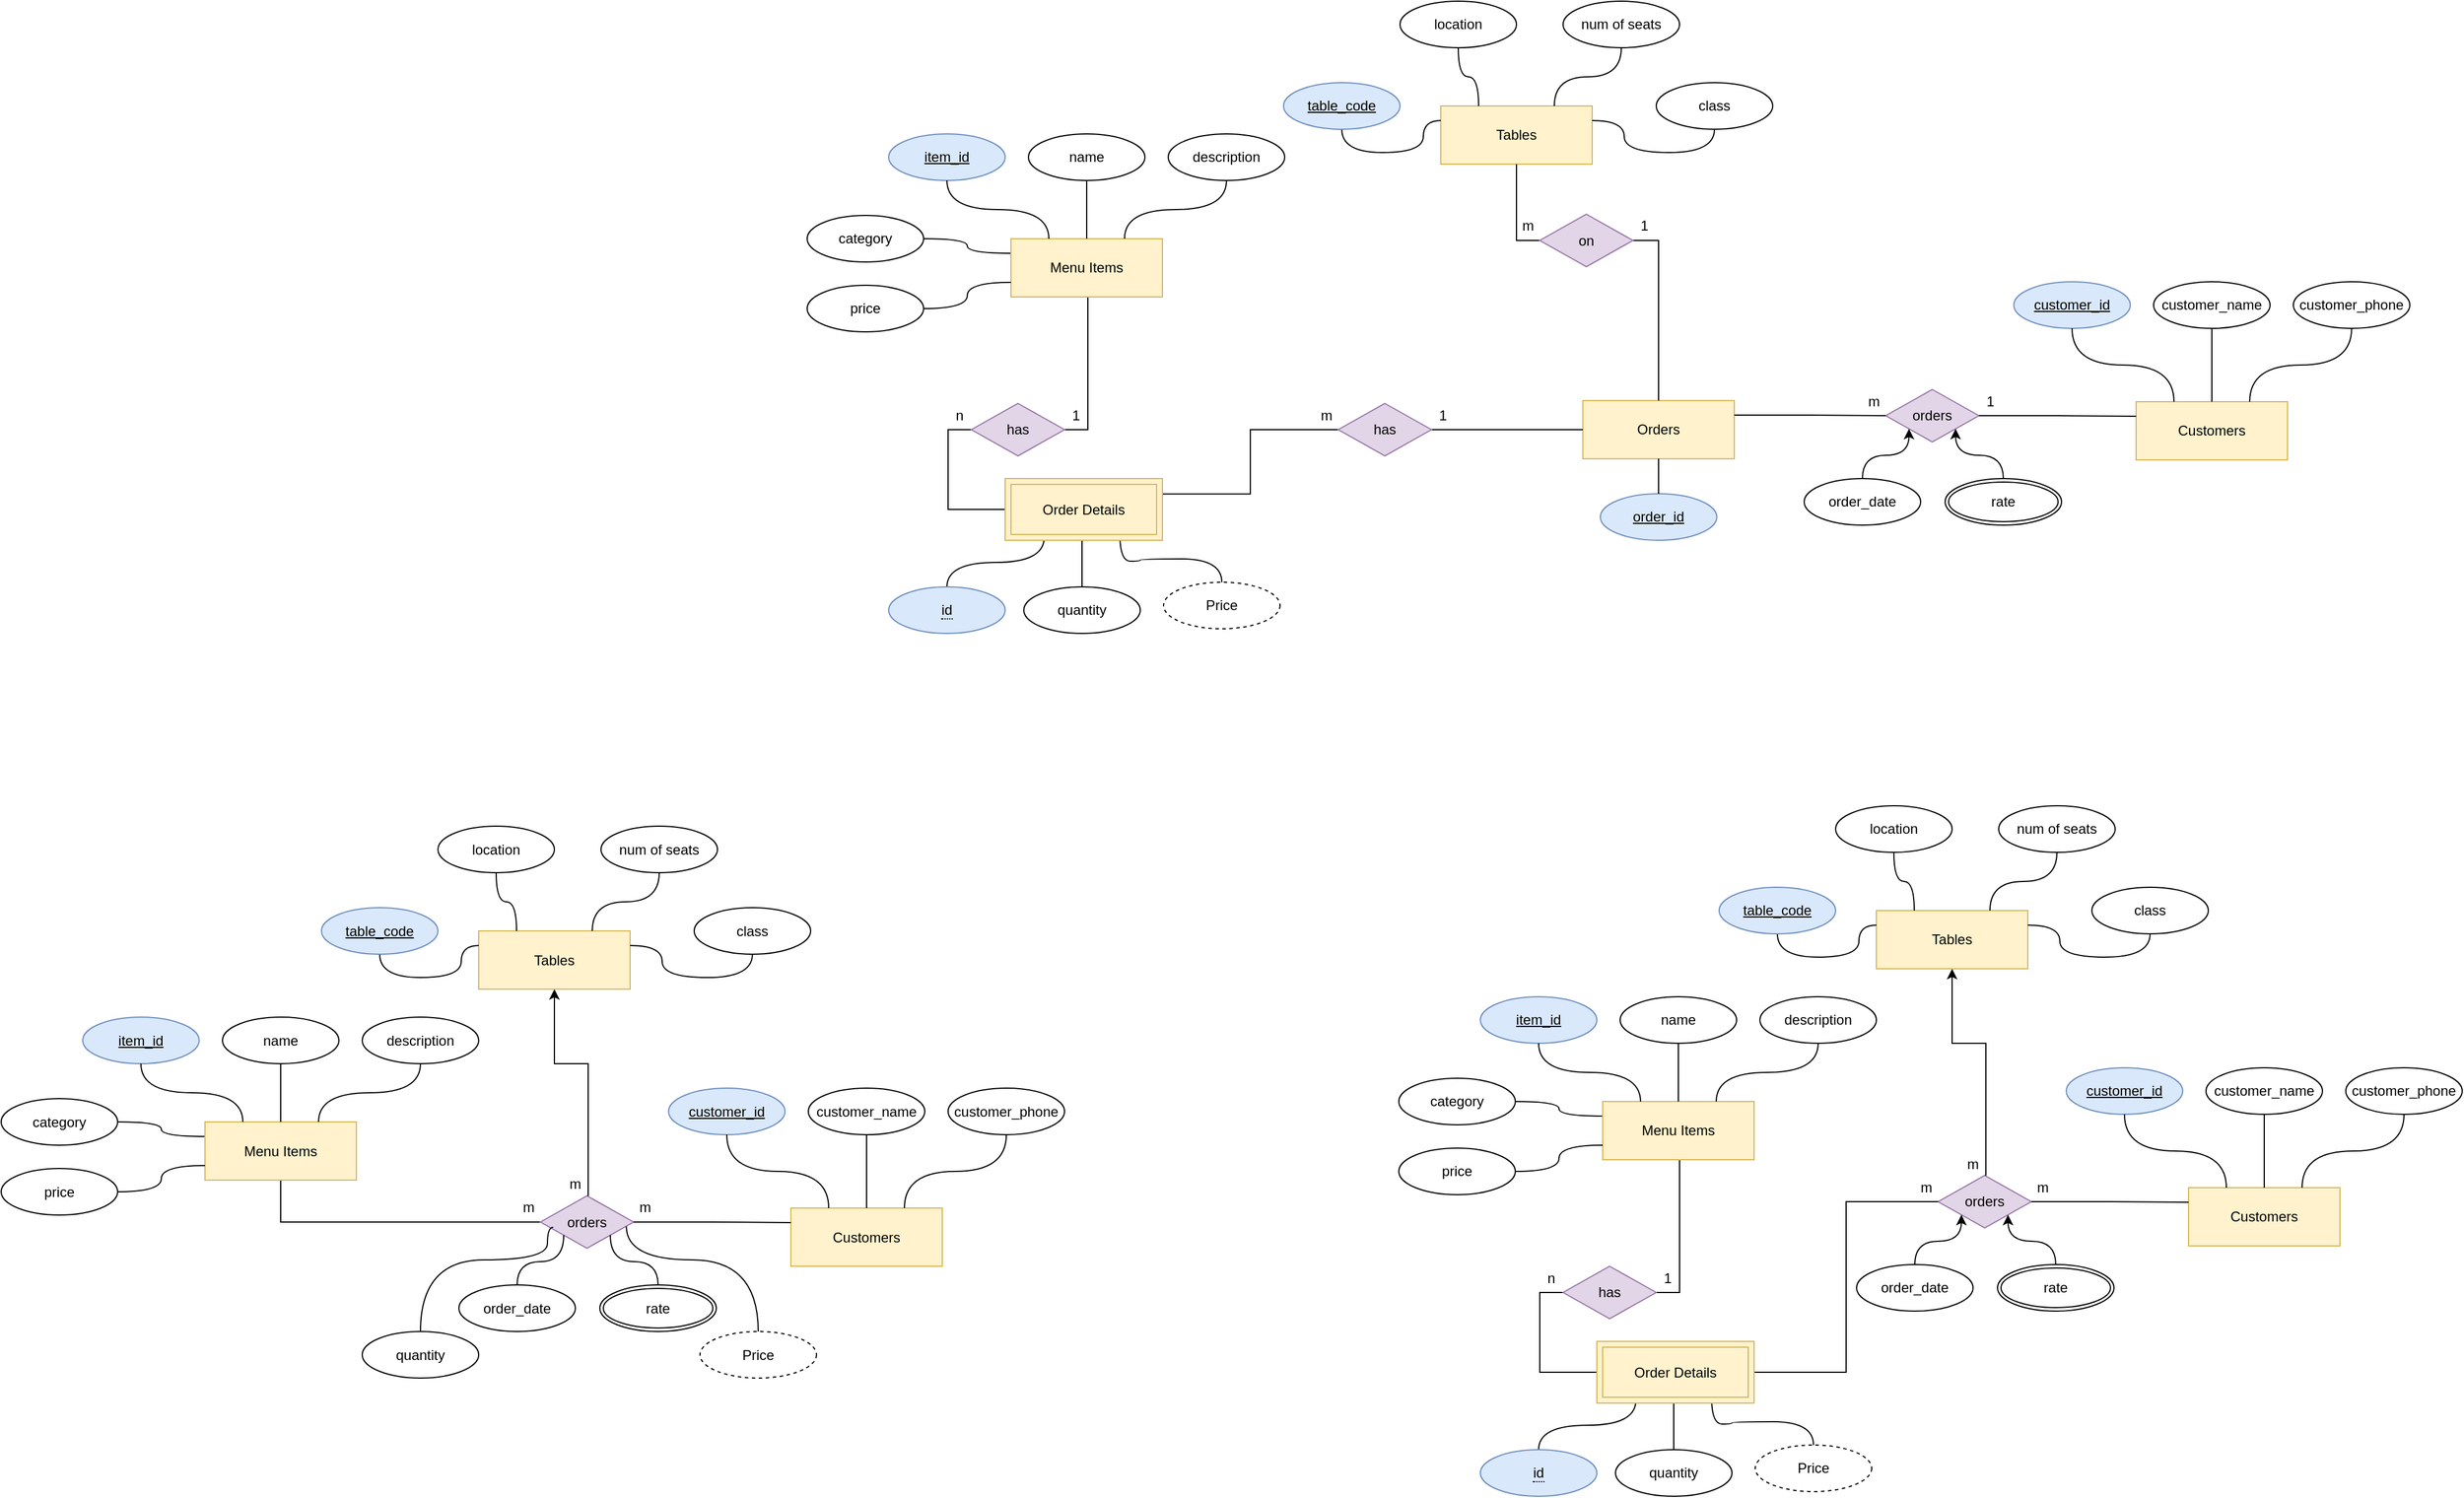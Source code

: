 <mxfile version="24.1.0" type="github">
  <diagram name="Page-1" id="CKj48DAWiWCRyITGraYO">
    <mxGraphModel dx="2562" dy="578" grid="1" gridSize="10" guides="1" tooltips="1" connect="1" arrows="1" fold="1" page="1" pageScale="1" pageWidth="1500" pageHeight="1400" math="0" shadow="0">
      <root>
        <mxCell id="0" />
        <mxCell id="1" parent="0" />
        <mxCell id="1pBHq02dKkBtK17RjuQz-1" value="Customers" style="whiteSpace=wrap;html=1;align=center;fillColor=#fff2cc;strokeColor=#d6b656;" parent="1" vertex="1">
          <mxGeometry x="1203" y="423" width="130" height="50" as="geometry" />
        </mxCell>
        <mxCell id="1pBHq02dKkBtK17RjuQz-2" value="customer_id" style="ellipse;whiteSpace=wrap;html=1;align=center;fontStyle=4;fillColor=#dae8fc;strokeColor=#6c8ebf;" parent="1" vertex="1">
          <mxGeometry x="1098" y="320" width="100" height="40" as="geometry" />
        </mxCell>
        <mxCell id="1pBHq02dKkBtK17RjuQz-3" value="customer_name" style="ellipse;whiteSpace=wrap;html=1;align=center;" parent="1" vertex="1">
          <mxGeometry x="1218" y="320" width="100" height="40" as="geometry" />
        </mxCell>
        <mxCell id="1pBHq02dKkBtK17RjuQz-4" value="customer_phone" style="ellipse;whiteSpace=wrap;html=1;align=center;" parent="1" vertex="1">
          <mxGeometry x="1338" y="320" width="100" height="40" as="geometry" />
        </mxCell>
        <mxCell id="1pBHq02dKkBtK17RjuQz-6" value="" style="endArrow=none;html=1;rounded=0;exitX=0.5;exitY=1;exitDx=0;exitDy=0;entryX=0.25;entryY=0;entryDx=0;entryDy=0;edgeStyle=orthogonalEdgeStyle;curved=1;" parent="1" source="1pBHq02dKkBtK17RjuQz-2" target="1pBHq02dKkBtK17RjuQz-1" edge="1">
          <mxGeometry width="50" height="50" relative="1" as="geometry">
            <mxPoint x="1228" y="470" as="sourcePoint" />
            <mxPoint x="1278" y="420" as="targetPoint" />
          </mxGeometry>
        </mxCell>
        <mxCell id="1pBHq02dKkBtK17RjuQz-7" value="" style="endArrow=none;html=1;rounded=0;exitX=0.5;exitY=1;exitDx=0;exitDy=0;entryX=0.5;entryY=0;entryDx=0;entryDy=0;edgeStyle=orthogonalEdgeStyle;curved=1;" parent="1" source="1pBHq02dKkBtK17RjuQz-3" target="1pBHq02dKkBtK17RjuQz-1" edge="1">
          <mxGeometry width="50" height="50" relative="1" as="geometry">
            <mxPoint x="1228" y="470" as="sourcePoint" />
            <mxPoint x="1278" y="420" as="targetPoint" />
          </mxGeometry>
        </mxCell>
        <mxCell id="1pBHq02dKkBtK17RjuQz-8" value="" style="endArrow=none;html=1;rounded=0;exitX=0.5;exitY=1;exitDx=0;exitDy=0;entryX=0.75;entryY=0;entryDx=0;entryDy=0;edgeStyle=orthogonalEdgeStyle;curved=1;" parent="1" source="1pBHq02dKkBtK17RjuQz-4" target="1pBHq02dKkBtK17RjuQz-1" edge="1">
          <mxGeometry width="50" height="50" relative="1" as="geometry">
            <mxPoint x="1228" y="470" as="sourcePoint" />
            <mxPoint x="1278" y="420" as="targetPoint" />
          </mxGeometry>
        </mxCell>
        <mxCell id="1pBHq02dKkBtK17RjuQz-9" value="Orders" style="whiteSpace=wrap;html=1;align=center;fillColor=#fff2cc;strokeColor=#d6b656;" parent="1" vertex="1">
          <mxGeometry x="728" y="422" width="130" height="50" as="geometry" />
        </mxCell>
        <mxCell id="1pBHq02dKkBtK17RjuQz-11" value="&lt;u&gt;order_id&lt;/u&gt;" style="ellipse;whiteSpace=wrap;html=1;align=center;fillColor=#dae8fc;strokeColor=#6c8ebf;" parent="1" vertex="1">
          <mxGeometry x="743" y="502" width="100" height="40" as="geometry" />
        </mxCell>
        <mxCell id="1pBHq02dKkBtK17RjuQz-14" value="" style="endArrow=none;html=1;rounded=0;exitX=0.5;exitY=0;exitDx=0;exitDy=0;entryX=0.5;entryY=1;entryDx=0;entryDy=0;edgeStyle=orthogonalEdgeStyle;curved=1;" parent="1" source="1pBHq02dKkBtK17RjuQz-11" target="1pBHq02dKkBtK17RjuQz-9" edge="1">
          <mxGeometry width="50" height="50" relative="1" as="geometry">
            <mxPoint x="753" y="482" as="sourcePoint" />
            <mxPoint x="803" y="432" as="targetPoint" />
          </mxGeometry>
        </mxCell>
        <mxCell id="1pBHq02dKkBtK17RjuQz-16" value="orders" style="shape=rhombus;perimeter=rhombusPerimeter;whiteSpace=wrap;html=1;align=center;fillColor=#e1d5e7;strokeColor=#9673a6;" parent="1" vertex="1">
          <mxGeometry x="988" y="412.5" width="80" height="45" as="geometry" />
        </mxCell>
        <mxCell id="1pBHq02dKkBtK17RjuQz-17" value="" style="endArrow=none;html=1;rounded=0;exitX=1;exitY=0.25;exitDx=0;exitDy=0;entryX=0;entryY=0.5;entryDx=0;entryDy=0;edgeStyle=orthogonalEdgeStyle;" parent="1" source="1pBHq02dKkBtK17RjuQz-9" target="1pBHq02dKkBtK17RjuQz-16" edge="1">
          <mxGeometry relative="1" as="geometry">
            <mxPoint x="948" y="432" as="sourcePoint" />
            <mxPoint x="1108" y="432" as="targetPoint" />
          </mxGeometry>
        </mxCell>
        <mxCell id="1pBHq02dKkBtK17RjuQz-18" value="" style="endArrow=none;html=1;rounded=0;entryX=0;entryY=0.25;entryDx=0;entryDy=0;exitX=1;exitY=0.5;exitDx=0;exitDy=0;edgeStyle=orthogonalEdgeStyle;" parent="1" source="1pBHq02dKkBtK17RjuQz-16" target="1pBHq02dKkBtK17RjuQz-1" edge="1">
          <mxGeometry relative="1" as="geometry">
            <mxPoint x="948" y="420" as="sourcePoint" />
            <mxPoint x="1108" y="420" as="targetPoint" />
          </mxGeometry>
        </mxCell>
        <mxCell id="1pBHq02dKkBtK17RjuQz-19" value="1" style="text;html=1;strokeColor=none;fillColor=none;align=center;verticalAlign=middle;whiteSpace=wrap;rounded=0;" parent="1" vertex="1">
          <mxGeometry x="1068" y="412.5" width="20" height="20" as="geometry" />
        </mxCell>
        <mxCell id="1pBHq02dKkBtK17RjuQz-22" value="m" style="text;html=1;strokeColor=none;fillColor=none;align=center;verticalAlign=middle;whiteSpace=wrap;rounded=0;" parent="1" vertex="1">
          <mxGeometry x="968" y="412.5" width="20" height="20" as="geometry" />
        </mxCell>
        <mxCell id="1pBHq02dKkBtK17RjuQz-91" style="edgeStyle=orthogonalEdgeStyle;rounded=0;orthogonalLoop=1;jettySize=auto;html=1;entryX=0;entryY=0.5;entryDx=0;entryDy=0;endArrow=none;endFill=0;exitX=0;exitY=0.5;exitDx=0;exitDy=0;" parent="1" source="1pBHq02dKkBtK17RjuQz-92" target="1pBHq02dKkBtK17RjuQz-44" edge="1">
          <mxGeometry relative="1" as="geometry">
            <mxPoint x="208" y="512" as="sourcePoint" />
          </mxGeometry>
        </mxCell>
        <mxCell id="1pBHq02dKkBtK17RjuQz-89" style="edgeStyle=orthogonalEdgeStyle;rounded=0;orthogonalLoop=1;jettySize=auto;html=1;exitX=0.5;exitY=0;exitDx=0;exitDy=0;entryX=0.25;entryY=1;entryDx=0;entryDy=0;curved=1;endArrow=none;endFill=0;" parent="1" source="1pBHq02dKkBtK17RjuQz-93" edge="1">
          <mxGeometry relative="1" as="geometry">
            <mxPoint x="178" y="578" as="sourcePoint" />
            <mxPoint x="265.5" y="539" as="targetPoint" />
          </mxGeometry>
        </mxCell>
        <mxCell id="1pBHq02dKkBtK17RjuQz-88" style="edgeStyle=orthogonalEdgeStyle;rounded=0;orthogonalLoop=1;jettySize=auto;html=1;exitX=0.5;exitY=0;exitDx=0;exitDy=0;entryX=0.5;entryY=1;entryDx=0;entryDy=0;endArrow=none;endFill=0;" parent="1" source="1pBHq02dKkBtK17RjuQz-26" edge="1">
          <mxGeometry relative="1" as="geometry">
            <mxPoint x="298" y="539" as="targetPoint" />
          </mxGeometry>
        </mxCell>
        <mxCell id="1pBHq02dKkBtK17RjuQz-26" value="quantity" style="ellipse;whiteSpace=wrap;html=1;align=center;" parent="1" vertex="1">
          <mxGeometry x="248" y="582" width="100" height="40" as="geometry" />
        </mxCell>
        <mxCell id="1pBHq02dKkBtK17RjuQz-35" style="edgeStyle=orthogonalEdgeStyle;rounded=0;orthogonalLoop=1;jettySize=auto;html=1;exitX=1;exitY=0.5;exitDx=0;exitDy=0;entryX=0;entryY=0.5;entryDx=0;entryDy=0;endArrow=none;endFill=0;" parent="1" source="1pBHq02dKkBtK17RjuQz-31" target="1pBHq02dKkBtK17RjuQz-9" edge="1">
          <mxGeometry relative="1" as="geometry">
            <mxPoint x="648" y="447.19" as="targetPoint" />
          </mxGeometry>
        </mxCell>
        <mxCell id="1pBHq02dKkBtK17RjuQz-36" style="edgeStyle=orthogonalEdgeStyle;rounded=0;orthogonalLoop=1;jettySize=auto;html=1;exitX=0;exitY=0.5;exitDx=0;exitDy=0;endArrow=none;endFill=0;entryX=1;entryY=0.25;entryDx=0;entryDy=0;" parent="1" source="1pBHq02dKkBtK17RjuQz-31" target="1pBHq02dKkBtK17RjuQz-92" edge="1">
          <mxGeometry relative="1" as="geometry">
            <mxPoint x="388" y="502" as="targetPoint" />
          </mxGeometry>
        </mxCell>
        <mxCell id="1pBHq02dKkBtK17RjuQz-31" value="has" style="shape=rhombus;perimeter=rhombusPerimeter;whiteSpace=wrap;html=1;align=center;fillColor=#e1d5e7;strokeColor=#9673a6;" parent="1" vertex="1">
          <mxGeometry x="518" y="424.5" width="80" height="45" as="geometry" />
        </mxCell>
        <mxCell id="1pBHq02dKkBtK17RjuQz-32" value="1" style="text;html=1;strokeColor=none;fillColor=none;align=center;verticalAlign=middle;whiteSpace=wrap;rounded=0;" parent="1" vertex="1">
          <mxGeometry x="598" y="424.5" width="20" height="20" as="geometry" />
        </mxCell>
        <mxCell id="1pBHq02dKkBtK17RjuQz-33" value="m" style="text;html=1;strokeColor=none;fillColor=none;align=center;verticalAlign=middle;whiteSpace=wrap;rounded=0;" parent="1" vertex="1">
          <mxGeometry x="498" y="424.5" width="20" height="20" as="geometry" />
        </mxCell>
        <mxCell id="1pBHq02dKkBtK17RjuQz-87" style="edgeStyle=orthogonalEdgeStyle;rounded=0;orthogonalLoop=1;jettySize=auto;html=1;exitX=0.5;exitY=0;exitDx=0;exitDy=0;entryX=0.75;entryY=1;entryDx=0;entryDy=0;curved=1;endArrow=none;endFill=0;" parent="1" source="1pBHq02dKkBtK17RjuQz-34" edge="1">
          <mxGeometry relative="1" as="geometry">
            <mxPoint x="330.5" y="539" as="targetPoint" />
          </mxGeometry>
        </mxCell>
        <mxCell id="1pBHq02dKkBtK17RjuQz-34" value="Price" style="ellipse;whiteSpace=wrap;html=1;align=center;dashed=1;" parent="1" vertex="1">
          <mxGeometry x="368" y="578" width="100" height="40" as="geometry" />
        </mxCell>
        <mxCell id="1pBHq02dKkBtK17RjuQz-55" style="edgeStyle=orthogonalEdgeStyle;rounded=0;orthogonalLoop=1;jettySize=auto;html=1;exitX=0;exitY=0.25;exitDx=0;exitDy=0;entryX=1;entryY=0.5;entryDx=0;entryDy=0;curved=1;endArrow=none;endFill=0;" parent="1" source="1pBHq02dKkBtK17RjuQz-37" target="1pBHq02dKkBtK17RjuQz-51" edge="1">
          <mxGeometry relative="1" as="geometry" />
        </mxCell>
        <mxCell id="1pBHq02dKkBtK17RjuQz-90" style="edgeStyle=orthogonalEdgeStyle;rounded=0;orthogonalLoop=1;jettySize=auto;html=1;exitX=0.5;exitY=1;exitDx=0;exitDy=0;entryX=1;entryY=0.5;entryDx=0;entryDy=0;endArrow=none;endFill=0;" parent="1" source="1pBHq02dKkBtK17RjuQz-37" target="1pBHq02dKkBtK17RjuQz-44" edge="1">
          <mxGeometry relative="1" as="geometry">
            <Array as="points">
              <mxPoint x="273" y="333" />
              <mxPoint x="303" y="333" />
              <mxPoint x="303" y="447" />
            </Array>
          </mxGeometry>
        </mxCell>
        <mxCell id="1pBHq02dKkBtK17RjuQz-37" value="Menu Items" style="whiteSpace=wrap;html=1;align=center;fillColor=#fff2cc;strokeColor=#d6b656;" parent="1" vertex="1">
          <mxGeometry x="237" y="283" width="130" height="50" as="geometry" />
        </mxCell>
        <mxCell id="1pBHq02dKkBtK17RjuQz-38" value="item_id" style="ellipse;whiteSpace=wrap;html=1;align=center;fontStyle=4;fillColor=#dae8fc;strokeColor=#6c8ebf;" parent="1" vertex="1">
          <mxGeometry x="132" y="193" width="100" height="40" as="geometry" />
        </mxCell>
        <mxCell id="1pBHq02dKkBtK17RjuQz-39" value="name" style="ellipse;whiteSpace=wrap;html=1;align=center;" parent="1" vertex="1">
          <mxGeometry x="252" y="193" width="100" height="40" as="geometry" />
        </mxCell>
        <mxCell id="1pBHq02dKkBtK17RjuQz-40" value="" style="endArrow=none;html=1;rounded=0;exitX=0.5;exitY=1;exitDx=0;exitDy=0;entryX=0.25;entryY=0;entryDx=0;entryDy=0;edgeStyle=orthogonalEdgeStyle;curved=1;" parent="1" source="1pBHq02dKkBtK17RjuQz-38" target="1pBHq02dKkBtK17RjuQz-37" edge="1">
          <mxGeometry width="50" height="50" relative="1" as="geometry">
            <mxPoint x="262" y="343" as="sourcePoint" />
            <mxPoint x="312" y="293" as="targetPoint" />
          </mxGeometry>
        </mxCell>
        <mxCell id="1pBHq02dKkBtK17RjuQz-41" value="" style="endArrow=none;html=1;rounded=0;exitX=0.5;exitY=1;exitDx=0;exitDy=0;entryX=0.5;entryY=0;entryDx=0;entryDy=0;edgeStyle=orthogonalEdgeStyle;curved=1;" parent="1" source="1pBHq02dKkBtK17RjuQz-39" target="1pBHq02dKkBtK17RjuQz-37" edge="1">
          <mxGeometry width="50" height="50" relative="1" as="geometry">
            <mxPoint x="262" y="343" as="sourcePoint" />
            <mxPoint x="312" y="293" as="targetPoint" />
          </mxGeometry>
        </mxCell>
        <mxCell id="1pBHq02dKkBtK17RjuQz-42" value="" style="endArrow=none;html=1;rounded=0;exitX=0.5;exitY=1;exitDx=0;exitDy=0;entryX=0.75;entryY=0;entryDx=0;entryDy=0;edgeStyle=orthogonalEdgeStyle;curved=1;" parent="1" source="1pBHq02dKkBtK17RjuQz-49" target="1pBHq02dKkBtK17RjuQz-37" edge="1">
          <mxGeometry width="50" height="50" relative="1" as="geometry">
            <mxPoint x="422.0" y="233" as="sourcePoint" />
            <mxPoint x="312" y="293" as="targetPoint" />
          </mxGeometry>
        </mxCell>
        <mxCell id="1pBHq02dKkBtK17RjuQz-44" value="has" style="shape=rhombus;perimeter=rhombusPerimeter;whiteSpace=wrap;html=1;align=center;fillColor=#e1d5e7;strokeColor=#9673a6;" parent="1" vertex="1">
          <mxGeometry x="203" y="424.5" width="80" height="45" as="geometry" />
        </mxCell>
        <mxCell id="1pBHq02dKkBtK17RjuQz-45" value="1" style="text;html=1;strokeColor=none;fillColor=none;align=center;verticalAlign=middle;whiteSpace=wrap;rounded=0;" parent="1" vertex="1">
          <mxGeometry x="283" y="424.5" width="20" height="20" as="geometry" />
        </mxCell>
        <mxCell id="1pBHq02dKkBtK17RjuQz-46" value="n" style="text;html=1;strokeColor=none;fillColor=none;align=center;verticalAlign=middle;whiteSpace=wrap;rounded=0;" parent="1" vertex="1">
          <mxGeometry x="183" y="424.5" width="20" height="20" as="geometry" />
        </mxCell>
        <mxCell id="1pBHq02dKkBtK17RjuQz-49" value="description" style="ellipse;whiteSpace=wrap;html=1;align=center;" parent="1" vertex="1">
          <mxGeometry x="372" y="193" width="100" height="40" as="geometry" />
        </mxCell>
        <mxCell id="1pBHq02dKkBtK17RjuQz-51" value="category" style="ellipse;whiteSpace=wrap;html=1;align=center;" parent="1" vertex="1">
          <mxGeometry x="62" y="263" width="100" height="40" as="geometry" />
        </mxCell>
        <mxCell id="1pBHq02dKkBtK17RjuQz-56" style="edgeStyle=orthogonalEdgeStyle;rounded=0;orthogonalLoop=1;jettySize=auto;html=1;exitX=1;exitY=0.5;exitDx=0;exitDy=0;entryX=0;entryY=0.75;entryDx=0;entryDy=0;curved=1;endArrow=none;endFill=0;" parent="1" source="1pBHq02dKkBtK17RjuQz-52" target="1pBHq02dKkBtK17RjuQz-37" edge="1">
          <mxGeometry relative="1" as="geometry" />
        </mxCell>
        <mxCell id="1pBHq02dKkBtK17RjuQz-52" value="price" style="ellipse;whiteSpace=wrap;html=1;align=center;" parent="1" vertex="1">
          <mxGeometry x="62" y="323" width="100" height="40" as="geometry" />
        </mxCell>
        <mxCell id="1pBHq02dKkBtK17RjuQz-110" style="edgeStyle=orthogonalEdgeStyle;rounded=0;orthogonalLoop=1;jettySize=auto;html=1;exitX=0.5;exitY=0;exitDx=0;exitDy=0;entryX=0;entryY=1;entryDx=0;entryDy=0;curved=1;" parent="1" source="1pBHq02dKkBtK17RjuQz-57" target="1pBHq02dKkBtK17RjuQz-16" edge="1">
          <mxGeometry relative="1" as="geometry" />
        </mxCell>
        <mxCell id="1pBHq02dKkBtK17RjuQz-57" value="order_date" style="ellipse;whiteSpace=wrap;html=1;align=center;" parent="1" vertex="1">
          <mxGeometry x="918" y="489" width="100" height="40" as="geometry" />
        </mxCell>
        <mxCell id="1pBHq02dKkBtK17RjuQz-60" value="Tables" style="whiteSpace=wrap;html=1;align=center;fillColor=#fff2cc;strokeColor=#d6b656;" parent="1" vertex="1">
          <mxGeometry x="606" y="169" width="130" height="50" as="geometry" />
        </mxCell>
        <mxCell id="1pBHq02dKkBtK17RjuQz-82" style="edgeStyle=orthogonalEdgeStyle;rounded=0;orthogonalLoop=1;jettySize=auto;html=1;exitX=0.5;exitY=1;exitDx=0;exitDy=0;entryX=0;entryY=0.25;entryDx=0;entryDy=0;curved=1;endArrow=none;endFill=0;" parent="1" source="1pBHq02dKkBtK17RjuQz-61" target="1pBHq02dKkBtK17RjuQz-60" edge="1">
          <mxGeometry relative="1" as="geometry" />
        </mxCell>
        <mxCell id="1pBHq02dKkBtK17RjuQz-61" value="table_code" style="ellipse;whiteSpace=wrap;html=1;align=center;fontStyle=4;fillColor=#dae8fc;strokeColor=#6c8ebf;" parent="1" vertex="1">
          <mxGeometry x="471" y="149" width="100" height="40" as="geometry" />
        </mxCell>
        <mxCell id="1pBHq02dKkBtK17RjuQz-83" style="edgeStyle=orthogonalEdgeStyle;rounded=0;orthogonalLoop=1;jettySize=auto;html=1;exitX=0.5;exitY=1;exitDx=0;exitDy=0;entryX=0.25;entryY=0;entryDx=0;entryDy=0;curved=1;endArrow=none;endFill=0;" parent="1" source="1pBHq02dKkBtK17RjuQz-62" target="1pBHq02dKkBtK17RjuQz-60" edge="1">
          <mxGeometry relative="1" as="geometry" />
        </mxCell>
        <mxCell id="1pBHq02dKkBtK17RjuQz-62" value="location" style="ellipse;whiteSpace=wrap;html=1;align=center;" parent="1" vertex="1">
          <mxGeometry x="571" y="79" width="100" height="40" as="geometry" />
        </mxCell>
        <mxCell id="1pBHq02dKkBtK17RjuQz-78" style="edgeStyle=orthogonalEdgeStyle;rounded=0;orthogonalLoop=1;jettySize=auto;html=1;exitX=0.5;exitY=1;exitDx=0;exitDy=0;entryX=0.75;entryY=0;entryDx=0;entryDy=0;endArrow=none;endFill=0;curved=1;" parent="1" source="1pBHq02dKkBtK17RjuQz-63" target="1pBHq02dKkBtK17RjuQz-60" edge="1">
          <mxGeometry relative="1" as="geometry" />
        </mxCell>
        <mxCell id="1pBHq02dKkBtK17RjuQz-63" value="num of seats" style="ellipse;whiteSpace=wrap;html=1;align=center;" parent="1" vertex="1">
          <mxGeometry x="711" y="79" width="100" height="40" as="geometry" />
        </mxCell>
        <mxCell id="1pBHq02dKkBtK17RjuQz-81" style="edgeStyle=orthogonalEdgeStyle;rounded=0;orthogonalLoop=1;jettySize=auto;html=1;exitX=0.5;exitY=1;exitDx=0;exitDy=0;entryX=1;entryY=0.25;entryDx=0;entryDy=0;curved=1;endArrow=none;endFill=0;" parent="1" source="1pBHq02dKkBtK17RjuQz-67" target="1pBHq02dKkBtK17RjuQz-60" edge="1">
          <mxGeometry relative="1" as="geometry" />
        </mxCell>
        <mxCell id="1pBHq02dKkBtK17RjuQz-67" value="class" style="ellipse;whiteSpace=wrap;html=1;align=center;" parent="1" vertex="1">
          <mxGeometry x="791" y="149" width="100" height="40" as="geometry" />
        </mxCell>
        <mxCell id="1pBHq02dKkBtK17RjuQz-84" style="edgeStyle=orthogonalEdgeStyle;rounded=0;orthogonalLoop=1;jettySize=auto;html=1;exitX=0;exitY=0.5;exitDx=0;exitDy=0;entryX=0.5;entryY=1;entryDx=0;entryDy=0;endArrow=none;endFill=0;" parent="1" source="1pBHq02dKkBtK17RjuQz-73" target="1pBHq02dKkBtK17RjuQz-60" edge="1">
          <mxGeometry relative="1" as="geometry" />
        </mxCell>
        <mxCell id="1pBHq02dKkBtK17RjuQz-86" style="edgeStyle=orthogonalEdgeStyle;rounded=0;orthogonalLoop=1;jettySize=auto;html=1;exitX=1;exitY=0.5;exitDx=0;exitDy=0;entryX=0.5;entryY=0;entryDx=0;entryDy=0;endArrow=none;endFill=0;" parent="1" source="1pBHq02dKkBtK17RjuQz-73" target="1pBHq02dKkBtK17RjuQz-9" edge="1">
          <mxGeometry relative="1" as="geometry" />
        </mxCell>
        <mxCell id="1pBHq02dKkBtK17RjuQz-73" value="on" style="shape=rhombus;perimeter=rhombusPerimeter;whiteSpace=wrap;html=1;align=center;fillColor=#e1d5e7;strokeColor=#9673a6;" parent="1" vertex="1">
          <mxGeometry x="691" y="262" width="80" height="45" as="geometry" />
        </mxCell>
        <mxCell id="1pBHq02dKkBtK17RjuQz-74" value="1" style="text;html=1;strokeColor=none;fillColor=none;align=center;verticalAlign=middle;whiteSpace=wrap;rounded=0;" parent="1" vertex="1">
          <mxGeometry x="771" y="262" width="20" height="20" as="geometry" />
        </mxCell>
        <mxCell id="1pBHq02dKkBtK17RjuQz-75" value="m" style="text;html=1;strokeColor=none;fillColor=none;align=center;verticalAlign=middle;whiteSpace=wrap;rounded=0;" parent="1" vertex="1">
          <mxGeometry x="671" y="262" width="20" height="20" as="geometry" />
        </mxCell>
        <mxCell id="1pBHq02dKkBtK17RjuQz-92" value="Order Details" style="shape=ext;margin=3;double=1;whiteSpace=wrap;html=1;align=center;fillColor=#fff2cc;strokeColor=#d6b656;" parent="1" vertex="1">
          <mxGeometry x="232" y="489" width="135" height="53" as="geometry" />
        </mxCell>
        <mxCell id="1pBHq02dKkBtK17RjuQz-93" value="&lt;span style=&quot;border-bottom: 1px dotted&quot;&gt;id&lt;/span&gt;" style="ellipse;whiteSpace=wrap;html=1;align=center;fillColor=#dae8fc;strokeColor=#6c8ebf;" parent="1" vertex="1">
          <mxGeometry x="132" y="582" width="100" height="40" as="geometry" />
        </mxCell>
        <mxCell id="1pBHq02dKkBtK17RjuQz-111" style="edgeStyle=orthogonalEdgeStyle;rounded=0;orthogonalLoop=1;jettySize=auto;html=1;exitX=0.5;exitY=0;exitDx=0;exitDy=0;entryX=1;entryY=1;entryDx=0;entryDy=0;curved=1;" parent="1" source="1pBHq02dKkBtK17RjuQz-109" target="1pBHq02dKkBtK17RjuQz-16" edge="1">
          <mxGeometry relative="1" as="geometry" />
        </mxCell>
        <mxCell id="1pBHq02dKkBtK17RjuQz-109" value="rate" style="ellipse;shape=doubleEllipse;margin=3;whiteSpace=wrap;html=1;align=center;" parent="1" vertex="1">
          <mxGeometry x="1039" y="489" width="100" height="40" as="geometry" />
        </mxCell>
        <mxCell id="kIKHbUtZ5n_wdD_s_o---1" value="Customers" style="whiteSpace=wrap;html=1;align=center;fillColor=#fff2cc;strokeColor=#d6b656;" vertex="1" parent="1">
          <mxGeometry x="1248" y="1098" width="130" height="50" as="geometry" />
        </mxCell>
        <mxCell id="kIKHbUtZ5n_wdD_s_o---2" value="customer_id" style="ellipse;whiteSpace=wrap;html=1;align=center;fontStyle=4;fillColor=#dae8fc;strokeColor=#6c8ebf;" vertex="1" parent="1">
          <mxGeometry x="1143" y="995" width="100" height="40" as="geometry" />
        </mxCell>
        <mxCell id="kIKHbUtZ5n_wdD_s_o---3" value="customer_name" style="ellipse;whiteSpace=wrap;html=1;align=center;" vertex="1" parent="1">
          <mxGeometry x="1263" y="995" width="100" height="40" as="geometry" />
        </mxCell>
        <mxCell id="kIKHbUtZ5n_wdD_s_o---4" value="customer_phone" style="ellipse;whiteSpace=wrap;html=1;align=center;" vertex="1" parent="1">
          <mxGeometry x="1383" y="995" width="100" height="40" as="geometry" />
        </mxCell>
        <mxCell id="kIKHbUtZ5n_wdD_s_o---5" value="" style="endArrow=none;html=1;rounded=0;exitX=0.5;exitY=1;exitDx=0;exitDy=0;entryX=0.25;entryY=0;entryDx=0;entryDy=0;edgeStyle=orthogonalEdgeStyle;curved=1;" edge="1" parent="1" source="kIKHbUtZ5n_wdD_s_o---2" target="kIKHbUtZ5n_wdD_s_o---1">
          <mxGeometry width="50" height="50" relative="1" as="geometry">
            <mxPoint x="1273" y="1145" as="sourcePoint" />
            <mxPoint x="1323" y="1095" as="targetPoint" />
          </mxGeometry>
        </mxCell>
        <mxCell id="kIKHbUtZ5n_wdD_s_o---6" value="" style="endArrow=none;html=1;rounded=0;exitX=0.5;exitY=1;exitDx=0;exitDy=0;entryX=0.5;entryY=0;entryDx=0;entryDy=0;edgeStyle=orthogonalEdgeStyle;curved=1;" edge="1" parent="1" source="kIKHbUtZ5n_wdD_s_o---3" target="kIKHbUtZ5n_wdD_s_o---1">
          <mxGeometry width="50" height="50" relative="1" as="geometry">
            <mxPoint x="1273" y="1145" as="sourcePoint" />
            <mxPoint x="1323" y="1095" as="targetPoint" />
          </mxGeometry>
        </mxCell>
        <mxCell id="kIKHbUtZ5n_wdD_s_o---7" value="" style="endArrow=none;html=1;rounded=0;exitX=0.5;exitY=1;exitDx=0;exitDy=0;entryX=0.75;entryY=0;entryDx=0;entryDy=0;edgeStyle=orthogonalEdgeStyle;curved=1;" edge="1" parent="1" source="kIKHbUtZ5n_wdD_s_o---4" target="kIKHbUtZ5n_wdD_s_o---1">
          <mxGeometry width="50" height="50" relative="1" as="geometry">
            <mxPoint x="1273" y="1145" as="sourcePoint" />
            <mxPoint x="1323" y="1095" as="targetPoint" />
          </mxGeometry>
        </mxCell>
        <mxCell id="kIKHbUtZ5n_wdD_s_o---62" style="edgeStyle=orthogonalEdgeStyle;rounded=0;orthogonalLoop=1;jettySize=auto;html=1;exitX=0.5;exitY=0;exitDx=0;exitDy=0;entryX=0.5;entryY=1;entryDx=0;entryDy=0;" edge="1" parent="1" source="kIKHbUtZ5n_wdD_s_o---11" target="kIKHbUtZ5n_wdD_s_o---44">
          <mxGeometry relative="1" as="geometry">
            <Array as="points">
              <mxPoint x="1074" y="974" />
              <mxPoint x="1045" y="974" />
            </Array>
          </mxGeometry>
        </mxCell>
        <mxCell id="kIKHbUtZ5n_wdD_s_o---11" value="orders" style="shape=rhombus;perimeter=rhombusPerimeter;whiteSpace=wrap;html=1;align=center;fillColor=#e1d5e7;strokeColor=#9673a6;" vertex="1" parent="1">
          <mxGeometry x="1033" y="1087.5" width="80" height="45" as="geometry" />
        </mxCell>
        <mxCell id="kIKHbUtZ5n_wdD_s_o---12" value="" style="endArrow=none;html=1;rounded=0;exitX=1;exitY=0.5;exitDx=0;exitDy=0;entryX=0;entryY=0.5;entryDx=0;entryDy=0;edgeStyle=orthogonalEdgeStyle;" edge="1" parent="1" source="kIKHbUtZ5n_wdD_s_o---58" target="kIKHbUtZ5n_wdD_s_o---11">
          <mxGeometry relative="1" as="geometry">
            <mxPoint x="903" y="1109.5" as="sourcePoint" />
            <mxPoint x="1153" y="1107" as="targetPoint" />
          </mxGeometry>
        </mxCell>
        <mxCell id="kIKHbUtZ5n_wdD_s_o---13" value="" style="endArrow=none;html=1;rounded=0;entryX=0;entryY=0.25;entryDx=0;entryDy=0;exitX=1;exitY=0.5;exitDx=0;exitDy=0;edgeStyle=orthogonalEdgeStyle;" edge="1" parent="1" source="kIKHbUtZ5n_wdD_s_o---11" target="kIKHbUtZ5n_wdD_s_o---1">
          <mxGeometry relative="1" as="geometry">
            <mxPoint x="993" y="1095" as="sourcePoint" />
            <mxPoint x="1153" y="1095" as="targetPoint" />
          </mxGeometry>
        </mxCell>
        <mxCell id="kIKHbUtZ5n_wdD_s_o---14" value="m" style="text;html=1;strokeColor=none;fillColor=none;align=center;verticalAlign=middle;whiteSpace=wrap;rounded=0;" vertex="1" parent="1">
          <mxGeometry x="1113" y="1087.5" width="20" height="20" as="geometry" />
        </mxCell>
        <mxCell id="kIKHbUtZ5n_wdD_s_o---15" value="m" style="text;html=1;strokeColor=none;fillColor=none;align=center;verticalAlign=middle;whiteSpace=wrap;rounded=0;" vertex="1" parent="1">
          <mxGeometry x="1053" y="1067.5" width="20" height="20" as="geometry" />
        </mxCell>
        <mxCell id="kIKHbUtZ5n_wdD_s_o---16" style="edgeStyle=orthogonalEdgeStyle;rounded=0;orthogonalLoop=1;jettySize=auto;html=1;entryX=0;entryY=0.5;entryDx=0;entryDy=0;endArrow=none;endFill=0;exitX=0;exitY=0.5;exitDx=0;exitDy=0;" edge="1" parent="1" source="kIKHbUtZ5n_wdD_s_o---58" target="kIKHbUtZ5n_wdD_s_o---35">
          <mxGeometry relative="1" as="geometry">
            <mxPoint x="716" y="1253" as="sourcePoint" />
          </mxGeometry>
        </mxCell>
        <mxCell id="kIKHbUtZ5n_wdD_s_o---17" style="edgeStyle=orthogonalEdgeStyle;rounded=0;orthogonalLoop=1;jettySize=auto;html=1;exitX=0.5;exitY=0;exitDx=0;exitDy=0;entryX=0.25;entryY=1;entryDx=0;entryDy=0;curved=1;endArrow=none;endFill=0;" edge="1" parent="1" source="kIKHbUtZ5n_wdD_s_o---59">
          <mxGeometry relative="1" as="geometry">
            <mxPoint x="686" y="1319" as="sourcePoint" />
            <mxPoint x="773.5" y="1280" as="targetPoint" />
          </mxGeometry>
        </mxCell>
        <mxCell id="kIKHbUtZ5n_wdD_s_o---18" style="edgeStyle=orthogonalEdgeStyle;rounded=0;orthogonalLoop=1;jettySize=auto;html=1;exitX=0.5;exitY=0;exitDx=0;exitDy=0;entryX=0.5;entryY=1;entryDx=0;entryDy=0;endArrow=none;endFill=0;" edge="1" parent="1" source="kIKHbUtZ5n_wdD_s_o---19">
          <mxGeometry relative="1" as="geometry">
            <mxPoint x="806" y="1280" as="targetPoint" />
          </mxGeometry>
        </mxCell>
        <mxCell id="kIKHbUtZ5n_wdD_s_o---19" value="quantity" style="ellipse;whiteSpace=wrap;html=1;align=center;" vertex="1" parent="1">
          <mxGeometry x="756" y="1323" width="100" height="40" as="geometry" />
        </mxCell>
        <mxCell id="kIKHbUtZ5n_wdD_s_o---25" style="edgeStyle=orthogonalEdgeStyle;rounded=0;orthogonalLoop=1;jettySize=auto;html=1;exitX=0.5;exitY=0;exitDx=0;exitDy=0;entryX=0.75;entryY=1;entryDx=0;entryDy=0;curved=1;endArrow=none;endFill=0;" edge="1" parent="1" source="kIKHbUtZ5n_wdD_s_o---26">
          <mxGeometry relative="1" as="geometry">
            <mxPoint x="838.5" y="1280" as="targetPoint" />
          </mxGeometry>
        </mxCell>
        <mxCell id="kIKHbUtZ5n_wdD_s_o---26" value="Price" style="ellipse;whiteSpace=wrap;html=1;align=center;dashed=1;" vertex="1" parent="1">
          <mxGeometry x="876" y="1319" width="100" height="40" as="geometry" />
        </mxCell>
        <mxCell id="kIKHbUtZ5n_wdD_s_o---27" style="edgeStyle=orthogonalEdgeStyle;rounded=0;orthogonalLoop=1;jettySize=auto;html=1;exitX=0;exitY=0.25;exitDx=0;exitDy=0;entryX=1;entryY=0.5;entryDx=0;entryDy=0;curved=1;endArrow=none;endFill=0;" edge="1" parent="1" source="kIKHbUtZ5n_wdD_s_o---29" target="kIKHbUtZ5n_wdD_s_o---39">
          <mxGeometry relative="1" as="geometry" />
        </mxCell>
        <mxCell id="kIKHbUtZ5n_wdD_s_o---28" style="edgeStyle=orthogonalEdgeStyle;rounded=0;orthogonalLoop=1;jettySize=auto;html=1;exitX=0.5;exitY=1;exitDx=0;exitDy=0;entryX=1;entryY=0.5;entryDx=0;entryDy=0;endArrow=none;endFill=0;" edge="1" parent="1" source="kIKHbUtZ5n_wdD_s_o---29" target="kIKHbUtZ5n_wdD_s_o---35">
          <mxGeometry relative="1" as="geometry">
            <Array as="points">
              <mxPoint x="781" y="1074" />
              <mxPoint x="811" y="1074" />
              <mxPoint x="811" y="1188" />
            </Array>
          </mxGeometry>
        </mxCell>
        <mxCell id="kIKHbUtZ5n_wdD_s_o---29" value="Menu Items" style="whiteSpace=wrap;html=1;align=center;fillColor=#fff2cc;strokeColor=#d6b656;" vertex="1" parent="1">
          <mxGeometry x="745" y="1024" width="130" height="50" as="geometry" />
        </mxCell>
        <mxCell id="kIKHbUtZ5n_wdD_s_o---30" value="item_id" style="ellipse;whiteSpace=wrap;html=1;align=center;fontStyle=4;fillColor=#dae8fc;strokeColor=#6c8ebf;" vertex="1" parent="1">
          <mxGeometry x="640" y="934" width="100" height="40" as="geometry" />
        </mxCell>
        <mxCell id="kIKHbUtZ5n_wdD_s_o---31" value="name" style="ellipse;whiteSpace=wrap;html=1;align=center;" vertex="1" parent="1">
          <mxGeometry x="760" y="934" width="100" height="40" as="geometry" />
        </mxCell>
        <mxCell id="kIKHbUtZ5n_wdD_s_o---32" value="" style="endArrow=none;html=1;rounded=0;exitX=0.5;exitY=1;exitDx=0;exitDy=0;entryX=0.25;entryY=0;entryDx=0;entryDy=0;edgeStyle=orthogonalEdgeStyle;curved=1;" edge="1" parent="1" source="kIKHbUtZ5n_wdD_s_o---30" target="kIKHbUtZ5n_wdD_s_o---29">
          <mxGeometry width="50" height="50" relative="1" as="geometry">
            <mxPoint x="770" y="1084" as="sourcePoint" />
            <mxPoint x="820" y="1034" as="targetPoint" />
          </mxGeometry>
        </mxCell>
        <mxCell id="kIKHbUtZ5n_wdD_s_o---33" value="" style="endArrow=none;html=1;rounded=0;exitX=0.5;exitY=1;exitDx=0;exitDy=0;entryX=0.5;entryY=0;entryDx=0;entryDy=0;edgeStyle=orthogonalEdgeStyle;curved=1;" edge="1" parent="1" source="kIKHbUtZ5n_wdD_s_o---31" target="kIKHbUtZ5n_wdD_s_o---29">
          <mxGeometry width="50" height="50" relative="1" as="geometry">
            <mxPoint x="770" y="1084" as="sourcePoint" />
            <mxPoint x="820" y="1034" as="targetPoint" />
          </mxGeometry>
        </mxCell>
        <mxCell id="kIKHbUtZ5n_wdD_s_o---34" value="" style="endArrow=none;html=1;rounded=0;exitX=0.5;exitY=1;exitDx=0;exitDy=0;entryX=0.75;entryY=0;entryDx=0;entryDy=0;edgeStyle=orthogonalEdgeStyle;curved=1;" edge="1" parent="1" source="kIKHbUtZ5n_wdD_s_o---38" target="kIKHbUtZ5n_wdD_s_o---29">
          <mxGeometry width="50" height="50" relative="1" as="geometry">
            <mxPoint x="930.0" y="974" as="sourcePoint" />
            <mxPoint x="820" y="1034" as="targetPoint" />
          </mxGeometry>
        </mxCell>
        <mxCell id="kIKHbUtZ5n_wdD_s_o---35" value="has" style="shape=rhombus;perimeter=rhombusPerimeter;whiteSpace=wrap;html=1;align=center;fillColor=#e1d5e7;strokeColor=#9673a6;" vertex="1" parent="1">
          <mxGeometry x="711" y="1165.5" width="80" height="45" as="geometry" />
        </mxCell>
        <mxCell id="kIKHbUtZ5n_wdD_s_o---36" value="1" style="text;html=1;strokeColor=none;fillColor=none;align=center;verticalAlign=middle;whiteSpace=wrap;rounded=0;" vertex="1" parent="1">
          <mxGeometry x="791" y="1165.5" width="20" height="20" as="geometry" />
        </mxCell>
        <mxCell id="kIKHbUtZ5n_wdD_s_o---37" value="n" style="text;html=1;strokeColor=none;fillColor=none;align=center;verticalAlign=middle;whiteSpace=wrap;rounded=0;" vertex="1" parent="1">
          <mxGeometry x="691" y="1165.5" width="20" height="20" as="geometry" />
        </mxCell>
        <mxCell id="kIKHbUtZ5n_wdD_s_o---38" value="description" style="ellipse;whiteSpace=wrap;html=1;align=center;" vertex="1" parent="1">
          <mxGeometry x="880" y="934" width="100" height="40" as="geometry" />
        </mxCell>
        <mxCell id="kIKHbUtZ5n_wdD_s_o---39" value="category" style="ellipse;whiteSpace=wrap;html=1;align=center;" vertex="1" parent="1">
          <mxGeometry x="570" y="1004" width="100" height="40" as="geometry" />
        </mxCell>
        <mxCell id="kIKHbUtZ5n_wdD_s_o---40" style="edgeStyle=orthogonalEdgeStyle;rounded=0;orthogonalLoop=1;jettySize=auto;html=1;exitX=1;exitY=0.5;exitDx=0;exitDy=0;entryX=0;entryY=0.75;entryDx=0;entryDy=0;curved=1;endArrow=none;endFill=0;" edge="1" parent="1" source="kIKHbUtZ5n_wdD_s_o---41" target="kIKHbUtZ5n_wdD_s_o---29">
          <mxGeometry relative="1" as="geometry" />
        </mxCell>
        <mxCell id="kIKHbUtZ5n_wdD_s_o---41" value="price" style="ellipse;whiteSpace=wrap;html=1;align=center;" vertex="1" parent="1">
          <mxGeometry x="570" y="1064" width="100" height="40" as="geometry" />
        </mxCell>
        <mxCell id="kIKHbUtZ5n_wdD_s_o---42" style="edgeStyle=orthogonalEdgeStyle;rounded=0;orthogonalLoop=1;jettySize=auto;html=1;exitX=0.5;exitY=0;exitDx=0;exitDy=0;entryX=0;entryY=1;entryDx=0;entryDy=0;curved=1;" edge="1" parent="1" source="kIKHbUtZ5n_wdD_s_o---43" target="kIKHbUtZ5n_wdD_s_o---11">
          <mxGeometry relative="1" as="geometry" />
        </mxCell>
        <mxCell id="kIKHbUtZ5n_wdD_s_o---43" value="order_date" style="ellipse;whiteSpace=wrap;html=1;align=center;" vertex="1" parent="1">
          <mxGeometry x="963" y="1164" width="100" height="40" as="geometry" />
        </mxCell>
        <mxCell id="kIKHbUtZ5n_wdD_s_o---44" value="Tables" style="whiteSpace=wrap;html=1;align=center;fillColor=#fff2cc;strokeColor=#d6b656;" vertex="1" parent="1">
          <mxGeometry x="980" y="860" width="130" height="50" as="geometry" />
        </mxCell>
        <mxCell id="kIKHbUtZ5n_wdD_s_o---45" style="edgeStyle=orthogonalEdgeStyle;rounded=0;orthogonalLoop=1;jettySize=auto;html=1;exitX=0.5;exitY=1;exitDx=0;exitDy=0;entryX=0;entryY=0.25;entryDx=0;entryDy=0;curved=1;endArrow=none;endFill=0;" edge="1" parent="1" source="kIKHbUtZ5n_wdD_s_o---46" target="kIKHbUtZ5n_wdD_s_o---44">
          <mxGeometry relative="1" as="geometry" />
        </mxCell>
        <mxCell id="kIKHbUtZ5n_wdD_s_o---46" value="table_code" style="ellipse;whiteSpace=wrap;html=1;align=center;fontStyle=4;fillColor=#dae8fc;strokeColor=#6c8ebf;" vertex="1" parent="1">
          <mxGeometry x="845" y="840" width="100" height="40" as="geometry" />
        </mxCell>
        <mxCell id="kIKHbUtZ5n_wdD_s_o---47" style="edgeStyle=orthogonalEdgeStyle;rounded=0;orthogonalLoop=1;jettySize=auto;html=1;exitX=0.5;exitY=1;exitDx=0;exitDy=0;entryX=0.25;entryY=0;entryDx=0;entryDy=0;curved=1;endArrow=none;endFill=0;" edge="1" parent="1" source="kIKHbUtZ5n_wdD_s_o---48" target="kIKHbUtZ5n_wdD_s_o---44">
          <mxGeometry relative="1" as="geometry" />
        </mxCell>
        <mxCell id="kIKHbUtZ5n_wdD_s_o---48" value="location" style="ellipse;whiteSpace=wrap;html=1;align=center;" vertex="1" parent="1">
          <mxGeometry x="945" y="770" width="100" height="40" as="geometry" />
        </mxCell>
        <mxCell id="kIKHbUtZ5n_wdD_s_o---49" style="edgeStyle=orthogonalEdgeStyle;rounded=0;orthogonalLoop=1;jettySize=auto;html=1;exitX=0.5;exitY=1;exitDx=0;exitDy=0;entryX=0.75;entryY=0;entryDx=0;entryDy=0;endArrow=none;endFill=0;curved=1;" edge="1" parent="1" source="kIKHbUtZ5n_wdD_s_o---50" target="kIKHbUtZ5n_wdD_s_o---44">
          <mxGeometry relative="1" as="geometry" />
        </mxCell>
        <mxCell id="kIKHbUtZ5n_wdD_s_o---50" value="num of seats" style="ellipse;whiteSpace=wrap;html=1;align=center;" vertex="1" parent="1">
          <mxGeometry x="1085" y="770" width="100" height="40" as="geometry" />
        </mxCell>
        <mxCell id="kIKHbUtZ5n_wdD_s_o---51" style="edgeStyle=orthogonalEdgeStyle;rounded=0;orthogonalLoop=1;jettySize=auto;html=1;exitX=0.5;exitY=1;exitDx=0;exitDy=0;entryX=1;entryY=0.25;entryDx=0;entryDy=0;curved=1;endArrow=none;endFill=0;" edge="1" parent="1" source="kIKHbUtZ5n_wdD_s_o---52" target="kIKHbUtZ5n_wdD_s_o---44">
          <mxGeometry relative="1" as="geometry" />
        </mxCell>
        <mxCell id="kIKHbUtZ5n_wdD_s_o---52" value="class" style="ellipse;whiteSpace=wrap;html=1;align=center;" vertex="1" parent="1">
          <mxGeometry x="1165" y="840" width="100" height="40" as="geometry" />
        </mxCell>
        <mxCell id="kIKHbUtZ5n_wdD_s_o---57" value="m" style="text;html=1;strokeColor=none;fillColor=none;align=center;verticalAlign=middle;whiteSpace=wrap;rounded=0;" vertex="1" parent="1">
          <mxGeometry x="1013" y="1087.5" width="20" height="20" as="geometry" />
        </mxCell>
        <mxCell id="kIKHbUtZ5n_wdD_s_o---58" value="Order Details" style="shape=ext;margin=3;double=1;whiteSpace=wrap;html=1;align=center;fillColor=#fff2cc;strokeColor=#d6b656;" vertex="1" parent="1">
          <mxGeometry x="740" y="1230" width="135" height="53" as="geometry" />
        </mxCell>
        <mxCell id="kIKHbUtZ5n_wdD_s_o---59" value="&lt;span style=&quot;border-bottom: 1px dotted&quot;&gt;id&lt;/span&gt;" style="ellipse;whiteSpace=wrap;html=1;align=center;fillColor=#dae8fc;strokeColor=#6c8ebf;" vertex="1" parent="1">
          <mxGeometry x="640" y="1323" width="100" height="40" as="geometry" />
        </mxCell>
        <mxCell id="kIKHbUtZ5n_wdD_s_o---60" style="edgeStyle=orthogonalEdgeStyle;rounded=0;orthogonalLoop=1;jettySize=auto;html=1;exitX=0.5;exitY=0;exitDx=0;exitDy=0;entryX=1;entryY=1;entryDx=0;entryDy=0;curved=1;" edge="1" parent="1" source="kIKHbUtZ5n_wdD_s_o---61" target="kIKHbUtZ5n_wdD_s_o---11">
          <mxGeometry relative="1" as="geometry" />
        </mxCell>
        <mxCell id="kIKHbUtZ5n_wdD_s_o---61" value="rate" style="ellipse;shape=doubleEllipse;margin=3;whiteSpace=wrap;html=1;align=center;" vertex="1" parent="1">
          <mxGeometry x="1084" y="1164" width="100" height="40" as="geometry" />
        </mxCell>
        <mxCell id="kIKHbUtZ5n_wdD_s_o---63" value="Customers" style="whiteSpace=wrap;html=1;align=center;fillColor=#fff2cc;strokeColor=#d6b656;" vertex="1" parent="1">
          <mxGeometry x="48" y="1115.5" width="130" height="50" as="geometry" />
        </mxCell>
        <mxCell id="kIKHbUtZ5n_wdD_s_o---64" value="customer_id" style="ellipse;whiteSpace=wrap;html=1;align=center;fontStyle=4;fillColor=#dae8fc;strokeColor=#6c8ebf;" vertex="1" parent="1">
          <mxGeometry x="-57" y="1012.5" width="100" height="40" as="geometry" />
        </mxCell>
        <mxCell id="kIKHbUtZ5n_wdD_s_o---65" value="customer_name" style="ellipse;whiteSpace=wrap;html=1;align=center;" vertex="1" parent="1">
          <mxGeometry x="63" y="1012.5" width="100" height="40" as="geometry" />
        </mxCell>
        <mxCell id="kIKHbUtZ5n_wdD_s_o---66" value="customer_phone" style="ellipse;whiteSpace=wrap;html=1;align=center;" vertex="1" parent="1">
          <mxGeometry x="183" y="1012.5" width="100" height="40" as="geometry" />
        </mxCell>
        <mxCell id="kIKHbUtZ5n_wdD_s_o---67" value="" style="endArrow=none;html=1;rounded=0;exitX=0.5;exitY=1;exitDx=0;exitDy=0;entryX=0.25;entryY=0;entryDx=0;entryDy=0;edgeStyle=orthogonalEdgeStyle;curved=1;" edge="1" parent="1" source="kIKHbUtZ5n_wdD_s_o---64" target="kIKHbUtZ5n_wdD_s_o---63">
          <mxGeometry width="50" height="50" relative="1" as="geometry">
            <mxPoint x="73" y="1162.5" as="sourcePoint" />
            <mxPoint x="123" y="1112.5" as="targetPoint" />
          </mxGeometry>
        </mxCell>
        <mxCell id="kIKHbUtZ5n_wdD_s_o---68" value="" style="endArrow=none;html=1;rounded=0;exitX=0.5;exitY=1;exitDx=0;exitDy=0;entryX=0.5;entryY=0;entryDx=0;entryDy=0;edgeStyle=orthogonalEdgeStyle;curved=1;" edge="1" parent="1" source="kIKHbUtZ5n_wdD_s_o---65" target="kIKHbUtZ5n_wdD_s_o---63">
          <mxGeometry width="50" height="50" relative="1" as="geometry">
            <mxPoint x="73" y="1162.5" as="sourcePoint" />
            <mxPoint x="123" y="1112.5" as="targetPoint" />
          </mxGeometry>
        </mxCell>
        <mxCell id="kIKHbUtZ5n_wdD_s_o---69" value="" style="endArrow=none;html=1;rounded=0;exitX=0.5;exitY=1;exitDx=0;exitDy=0;entryX=0.75;entryY=0;entryDx=0;entryDy=0;edgeStyle=orthogonalEdgeStyle;curved=1;" edge="1" parent="1" source="kIKHbUtZ5n_wdD_s_o---66" target="kIKHbUtZ5n_wdD_s_o---63">
          <mxGeometry width="50" height="50" relative="1" as="geometry">
            <mxPoint x="73" y="1162.5" as="sourcePoint" />
            <mxPoint x="123" y="1112.5" as="targetPoint" />
          </mxGeometry>
        </mxCell>
        <mxCell id="kIKHbUtZ5n_wdD_s_o---70" style="edgeStyle=orthogonalEdgeStyle;rounded=0;orthogonalLoop=1;jettySize=auto;html=1;exitX=0.5;exitY=0;exitDx=0;exitDy=0;entryX=0.5;entryY=1;entryDx=0;entryDy=0;" edge="1" parent="1" source="kIKHbUtZ5n_wdD_s_o---71" target="kIKHbUtZ5n_wdD_s_o---99">
          <mxGeometry relative="1" as="geometry">
            <Array as="points">
              <mxPoint x="-126" y="991.5" />
              <mxPoint x="-155" y="991.5" />
            </Array>
          </mxGeometry>
        </mxCell>
        <mxCell id="kIKHbUtZ5n_wdD_s_o---113" style="edgeStyle=orthogonalEdgeStyle;rounded=0;orthogonalLoop=1;jettySize=auto;html=1;exitX=0;exitY=0.5;exitDx=0;exitDy=0;entryX=0.5;entryY=1;entryDx=0;entryDy=0;endArrow=none;endFill=0;" edge="1" parent="1" source="kIKHbUtZ5n_wdD_s_o---71" target="kIKHbUtZ5n_wdD_s_o---84">
          <mxGeometry relative="1" as="geometry" />
        </mxCell>
        <mxCell id="kIKHbUtZ5n_wdD_s_o---71" value="orders" style="shape=rhombus;perimeter=rhombusPerimeter;whiteSpace=wrap;html=1;align=center;fillColor=#e1d5e7;strokeColor=#9673a6;" vertex="1" parent="1">
          <mxGeometry x="-167" y="1105" width="80" height="45" as="geometry" />
        </mxCell>
        <mxCell id="kIKHbUtZ5n_wdD_s_o---73" value="" style="endArrow=none;html=1;rounded=0;entryX=0;entryY=0.25;entryDx=0;entryDy=0;exitX=1;exitY=0.5;exitDx=0;exitDy=0;edgeStyle=orthogonalEdgeStyle;" edge="1" parent="1" source="kIKHbUtZ5n_wdD_s_o---71" target="kIKHbUtZ5n_wdD_s_o---63">
          <mxGeometry relative="1" as="geometry">
            <mxPoint x="-207" y="1112.5" as="sourcePoint" />
            <mxPoint x="-47" y="1112.5" as="targetPoint" />
          </mxGeometry>
        </mxCell>
        <mxCell id="kIKHbUtZ5n_wdD_s_o---74" value="m" style="text;html=1;strokeColor=none;fillColor=none;align=center;verticalAlign=middle;whiteSpace=wrap;rounded=0;" vertex="1" parent="1">
          <mxGeometry x="-87" y="1105" width="20" height="20" as="geometry" />
        </mxCell>
        <mxCell id="kIKHbUtZ5n_wdD_s_o---75" value="m" style="text;html=1;strokeColor=none;fillColor=none;align=center;verticalAlign=middle;whiteSpace=wrap;rounded=0;" vertex="1" parent="1">
          <mxGeometry x="-147" y="1085" width="20" height="20" as="geometry" />
        </mxCell>
        <mxCell id="kIKHbUtZ5n_wdD_s_o---79" value="quantity" style="ellipse;whiteSpace=wrap;html=1;align=center;" vertex="1" parent="1">
          <mxGeometry x="-320" y="1221.5" width="100" height="40" as="geometry" />
        </mxCell>
        <mxCell id="kIKHbUtZ5n_wdD_s_o---81" value="Price" style="ellipse;whiteSpace=wrap;html=1;align=center;dashed=1;" vertex="1" parent="1">
          <mxGeometry x="-30" y="1221.5" width="100" height="40" as="geometry" />
        </mxCell>
        <mxCell id="kIKHbUtZ5n_wdD_s_o---82" style="edgeStyle=orthogonalEdgeStyle;rounded=0;orthogonalLoop=1;jettySize=auto;html=1;exitX=0;exitY=0.25;exitDx=0;exitDy=0;entryX=1;entryY=0.5;entryDx=0;entryDy=0;curved=1;endArrow=none;endFill=0;" edge="1" parent="1" source="kIKHbUtZ5n_wdD_s_o---84" target="kIKHbUtZ5n_wdD_s_o---94">
          <mxGeometry relative="1" as="geometry" />
        </mxCell>
        <mxCell id="kIKHbUtZ5n_wdD_s_o---84" value="Menu Items" style="whiteSpace=wrap;html=1;align=center;fillColor=#fff2cc;strokeColor=#d6b656;" vertex="1" parent="1">
          <mxGeometry x="-455" y="1041.5" width="130" height="50" as="geometry" />
        </mxCell>
        <mxCell id="kIKHbUtZ5n_wdD_s_o---85" value="item_id" style="ellipse;whiteSpace=wrap;html=1;align=center;fontStyle=4;fillColor=#dae8fc;strokeColor=#6c8ebf;" vertex="1" parent="1">
          <mxGeometry x="-560" y="951.5" width="100" height="40" as="geometry" />
        </mxCell>
        <mxCell id="kIKHbUtZ5n_wdD_s_o---86" value="name" style="ellipse;whiteSpace=wrap;html=1;align=center;" vertex="1" parent="1">
          <mxGeometry x="-440" y="951.5" width="100" height="40" as="geometry" />
        </mxCell>
        <mxCell id="kIKHbUtZ5n_wdD_s_o---87" value="" style="endArrow=none;html=1;rounded=0;exitX=0.5;exitY=1;exitDx=0;exitDy=0;entryX=0.25;entryY=0;entryDx=0;entryDy=0;edgeStyle=orthogonalEdgeStyle;curved=1;" edge="1" parent="1" source="kIKHbUtZ5n_wdD_s_o---85" target="kIKHbUtZ5n_wdD_s_o---84">
          <mxGeometry width="50" height="50" relative="1" as="geometry">
            <mxPoint x="-430" y="1101.5" as="sourcePoint" />
            <mxPoint x="-380" y="1051.5" as="targetPoint" />
          </mxGeometry>
        </mxCell>
        <mxCell id="kIKHbUtZ5n_wdD_s_o---88" value="" style="endArrow=none;html=1;rounded=0;exitX=0.5;exitY=1;exitDx=0;exitDy=0;entryX=0.5;entryY=0;entryDx=0;entryDy=0;edgeStyle=orthogonalEdgeStyle;curved=1;" edge="1" parent="1" source="kIKHbUtZ5n_wdD_s_o---86" target="kIKHbUtZ5n_wdD_s_o---84">
          <mxGeometry width="50" height="50" relative="1" as="geometry">
            <mxPoint x="-430" y="1101.5" as="sourcePoint" />
            <mxPoint x="-380" y="1051.5" as="targetPoint" />
          </mxGeometry>
        </mxCell>
        <mxCell id="kIKHbUtZ5n_wdD_s_o---89" value="" style="endArrow=none;html=1;rounded=0;exitX=0.5;exitY=1;exitDx=0;exitDy=0;entryX=0.75;entryY=0;entryDx=0;entryDy=0;edgeStyle=orthogonalEdgeStyle;curved=1;" edge="1" parent="1" source="kIKHbUtZ5n_wdD_s_o---93" target="kIKHbUtZ5n_wdD_s_o---84">
          <mxGeometry width="50" height="50" relative="1" as="geometry">
            <mxPoint x="-270.0" y="991.5" as="sourcePoint" />
            <mxPoint x="-380" y="1051.5" as="targetPoint" />
          </mxGeometry>
        </mxCell>
        <mxCell id="kIKHbUtZ5n_wdD_s_o---93" value="description" style="ellipse;whiteSpace=wrap;html=1;align=center;" vertex="1" parent="1">
          <mxGeometry x="-320" y="951.5" width="100" height="40" as="geometry" />
        </mxCell>
        <mxCell id="kIKHbUtZ5n_wdD_s_o---94" value="category" style="ellipse;whiteSpace=wrap;html=1;align=center;" vertex="1" parent="1">
          <mxGeometry x="-630" y="1021.5" width="100" height="40" as="geometry" />
        </mxCell>
        <mxCell id="kIKHbUtZ5n_wdD_s_o---95" style="edgeStyle=orthogonalEdgeStyle;rounded=0;orthogonalLoop=1;jettySize=auto;html=1;exitX=1;exitY=0.5;exitDx=0;exitDy=0;entryX=0;entryY=0.75;entryDx=0;entryDy=0;curved=1;endArrow=none;endFill=0;" edge="1" parent="1" source="kIKHbUtZ5n_wdD_s_o---96" target="kIKHbUtZ5n_wdD_s_o---84">
          <mxGeometry relative="1" as="geometry" />
        </mxCell>
        <mxCell id="kIKHbUtZ5n_wdD_s_o---96" value="price" style="ellipse;whiteSpace=wrap;html=1;align=center;" vertex="1" parent="1">
          <mxGeometry x="-630" y="1081.5" width="100" height="40" as="geometry" />
        </mxCell>
        <mxCell id="kIKHbUtZ5n_wdD_s_o---97" style="edgeStyle=orthogonalEdgeStyle;rounded=0;orthogonalLoop=1;jettySize=auto;html=1;exitX=0.5;exitY=0;exitDx=0;exitDy=0;entryX=0;entryY=1;entryDx=0;entryDy=0;curved=1;endArrow=none;endFill=0;" edge="1" parent="1" source="kIKHbUtZ5n_wdD_s_o---98" target="kIKHbUtZ5n_wdD_s_o---71">
          <mxGeometry relative="1" as="geometry" />
        </mxCell>
        <mxCell id="kIKHbUtZ5n_wdD_s_o---98" value="order_date" style="ellipse;whiteSpace=wrap;html=1;align=center;" vertex="1" parent="1">
          <mxGeometry x="-237" y="1181.5" width="100" height="40" as="geometry" />
        </mxCell>
        <mxCell id="kIKHbUtZ5n_wdD_s_o---99" value="Tables" style="whiteSpace=wrap;html=1;align=center;fillColor=#fff2cc;strokeColor=#d6b656;" vertex="1" parent="1">
          <mxGeometry x="-220" y="877.5" width="130" height="50" as="geometry" />
        </mxCell>
        <mxCell id="kIKHbUtZ5n_wdD_s_o---100" style="edgeStyle=orthogonalEdgeStyle;rounded=0;orthogonalLoop=1;jettySize=auto;html=1;exitX=0.5;exitY=1;exitDx=0;exitDy=0;entryX=0;entryY=0.25;entryDx=0;entryDy=0;curved=1;endArrow=none;endFill=0;" edge="1" parent="1" source="kIKHbUtZ5n_wdD_s_o---101" target="kIKHbUtZ5n_wdD_s_o---99">
          <mxGeometry relative="1" as="geometry" />
        </mxCell>
        <mxCell id="kIKHbUtZ5n_wdD_s_o---101" value="table_code" style="ellipse;whiteSpace=wrap;html=1;align=center;fontStyle=4;fillColor=#dae8fc;strokeColor=#6c8ebf;" vertex="1" parent="1">
          <mxGeometry x="-355" y="857.5" width="100" height="40" as="geometry" />
        </mxCell>
        <mxCell id="kIKHbUtZ5n_wdD_s_o---102" style="edgeStyle=orthogonalEdgeStyle;rounded=0;orthogonalLoop=1;jettySize=auto;html=1;exitX=0.5;exitY=1;exitDx=0;exitDy=0;entryX=0.25;entryY=0;entryDx=0;entryDy=0;curved=1;endArrow=none;endFill=0;" edge="1" parent="1" source="kIKHbUtZ5n_wdD_s_o---103" target="kIKHbUtZ5n_wdD_s_o---99">
          <mxGeometry relative="1" as="geometry" />
        </mxCell>
        <mxCell id="kIKHbUtZ5n_wdD_s_o---103" value="location" style="ellipse;whiteSpace=wrap;html=1;align=center;" vertex="1" parent="1">
          <mxGeometry x="-255" y="787.5" width="100" height="40" as="geometry" />
        </mxCell>
        <mxCell id="kIKHbUtZ5n_wdD_s_o---104" style="edgeStyle=orthogonalEdgeStyle;rounded=0;orthogonalLoop=1;jettySize=auto;html=1;exitX=0.5;exitY=1;exitDx=0;exitDy=0;entryX=0.75;entryY=0;entryDx=0;entryDy=0;endArrow=none;endFill=0;curved=1;" edge="1" parent="1" source="kIKHbUtZ5n_wdD_s_o---105" target="kIKHbUtZ5n_wdD_s_o---99">
          <mxGeometry relative="1" as="geometry" />
        </mxCell>
        <mxCell id="kIKHbUtZ5n_wdD_s_o---105" value="num of seats" style="ellipse;whiteSpace=wrap;html=1;align=center;" vertex="1" parent="1">
          <mxGeometry x="-115" y="787.5" width="100" height="40" as="geometry" />
        </mxCell>
        <mxCell id="kIKHbUtZ5n_wdD_s_o---106" style="edgeStyle=orthogonalEdgeStyle;rounded=0;orthogonalLoop=1;jettySize=auto;html=1;exitX=0.5;exitY=1;exitDx=0;exitDy=0;entryX=1;entryY=0.25;entryDx=0;entryDy=0;curved=1;endArrow=none;endFill=0;" edge="1" parent="1" source="kIKHbUtZ5n_wdD_s_o---107" target="kIKHbUtZ5n_wdD_s_o---99">
          <mxGeometry relative="1" as="geometry" />
        </mxCell>
        <mxCell id="kIKHbUtZ5n_wdD_s_o---107" value="class" style="ellipse;whiteSpace=wrap;html=1;align=center;" vertex="1" parent="1">
          <mxGeometry x="-35" y="857.5" width="100" height="40" as="geometry" />
        </mxCell>
        <mxCell id="kIKHbUtZ5n_wdD_s_o---108" value="m" style="text;html=1;strokeColor=none;fillColor=none;align=center;verticalAlign=middle;whiteSpace=wrap;rounded=0;" vertex="1" parent="1">
          <mxGeometry x="-187" y="1105" width="20" height="20" as="geometry" />
        </mxCell>
        <mxCell id="kIKHbUtZ5n_wdD_s_o---111" style="edgeStyle=orthogonalEdgeStyle;rounded=0;orthogonalLoop=1;jettySize=auto;html=1;exitX=0.5;exitY=0;exitDx=0;exitDy=0;entryX=1;entryY=1;entryDx=0;entryDy=0;curved=1;endArrow=none;endFill=0;" edge="1" parent="1" source="kIKHbUtZ5n_wdD_s_o---112" target="kIKHbUtZ5n_wdD_s_o---71">
          <mxGeometry relative="1" as="geometry" />
        </mxCell>
        <mxCell id="kIKHbUtZ5n_wdD_s_o---112" value="rate" style="ellipse;shape=doubleEllipse;margin=3;whiteSpace=wrap;html=1;align=center;" vertex="1" parent="1">
          <mxGeometry x="-116" y="1181.5" width="100" height="40" as="geometry" />
        </mxCell>
        <mxCell id="kIKHbUtZ5n_wdD_s_o---114" style="edgeStyle=orthogonalEdgeStyle;rounded=0;orthogonalLoop=1;jettySize=auto;html=1;exitX=0.5;exitY=0;exitDx=0;exitDy=0;entryX=0.922;entryY=0.583;entryDx=0;entryDy=0;entryPerimeter=0;curved=1;endArrow=none;endFill=0;" edge="1" parent="1" source="kIKHbUtZ5n_wdD_s_o---81" target="kIKHbUtZ5n_wdD_s_o---71">
          <mxGeometry relative="1" as="geometry">
            <Array as="points">
              <mxPoint x="20" y="1160" />
              <mxPoint x="-93" y="1160" />
            </Array>
          </mxGeometry>
        </mxCell>
        <mxCell id="kIKHbUtZ5n_wdD_s_o---115" style="edgeStyle=orthogonalEdgeStyle;rounded=0;orthogonalLoop=1;jettySize=auto;html=1;exitX=0.5;exitY=0;exitDx=0;exitDy=0;entryX=0.137;entryY=0.599;entryDx=0;entryDy=0;entryPerimeter=0;curved=1;endArrow=none;endFill=0;" edge="1" parent="1" source="kIKHbUtZ5n_wdD_s_o---79" target="kIKHbUtZ5n_wdD_s_o---71">
          <mxGeometry relative="1" as="geometry">
            <Array as="points">
              <mxPoint x="-270" y="1160" />
              <mxPoint x="-161" y="1160" />
              <mxPoint x="-161" y="1132" />
            </Array>
          </mxGeometry>
        </mxCell>
      </root>
    </mxGraphModel>
  </diagram>
</mxfile>
